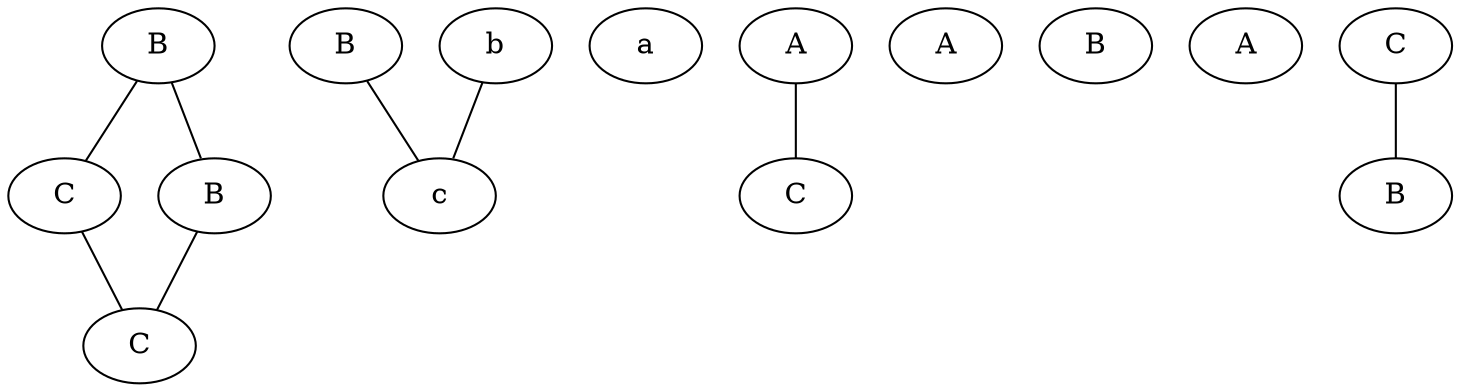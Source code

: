 strict graph G {
  1 [ label="B" ];
  2 [ label="C" ];
  3 [ label="B" ];
  4 [ label="C" ];
  7 [ label="B" ];
  5 [ label="a" ];
  8 [ label="b" ];
  6 [ label="c" ];
  0 [ label="A" ];
  10 [ label="C" ];
  11 [ label="A" ];
  9 [ label="B" ];
  13 [ label="A" ];
  12 [ label="C" ];
  14 [ label="B" ];
  1 -- 2;
  3 -- 4;
  1 -- 3;
  2 -- 4;
  7 -- 6;
  8 -- 6;
  0 -- 10;
  12 -- 14;
}
